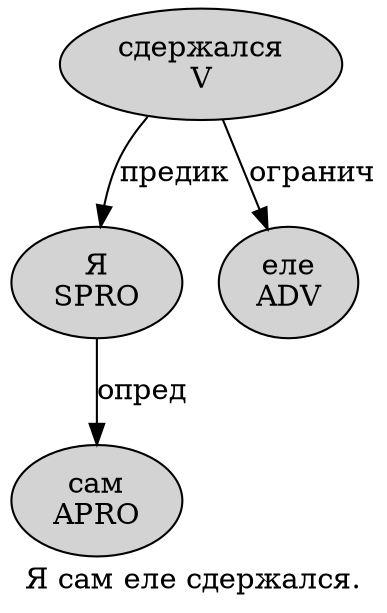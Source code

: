 digraph SENTENCE_3782 {
	graph [label="Я сам еле сдержался."]
	node [style=filled]
		0 [label="Я
SPRO" color="" fillcolor=lightgray penwidth=1 shape=ellipse]
		1 [label="сам
APRO" color="" fillcolor=lightgray penwidth=1 shape=ellipse]
		2 [label="еле
ADV" color="" fillcolor=lightgray penwidth=1 shape=ellipse]
		3 [label="сдержался
V" color="" fillcolor=lightgray penwidth=1 shape=ellipse]
			0 -> 1 [label="опред"]
			3 -> 0 [label="предик"]
			3 -> 2 [label="огранич"]
}